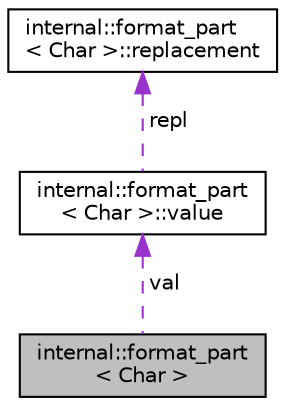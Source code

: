 digraph "internal::format_part&lt; Char &gt;"
{
  edge [fontname="Helvetica",fontsize="10",labelfontname="Helvetica",labelfontsize="10"];
  node [fontname="Helvetica",fontsize="10",shape=record];
  Node1 [label="internal::format_part\l\< Char \>",height=0.2,width=0.4,color="black", fillcolor="grey75", style="filled", fontcolor="black"];
  Node2 -> Node1 [dir="back",color="darkorchid3",fontsize="10",style="dashed",label=" val" ,fontname="Helvetica"];
  Node2 [label="internal::format_part\l\< Char \>::value",height=0.2,width=0.4,color="black", fillcolor="white", style="filled",URL="$unioninternal_1_1format__part_1_1value.html"];
  Node3 -> Node2 [dir="back",color="darkorchid3",fontsize="10",style="dashed",label=" repl" ,fontname="Helvetica"];
  Node3 [label="internal::format_part\l\< Char \>::replacement",height=0.2,width=0.4,color="black", fillcolor="white", style="filled",URL="$structinternal_1_1format__part_1_1replacement.html"];
}
